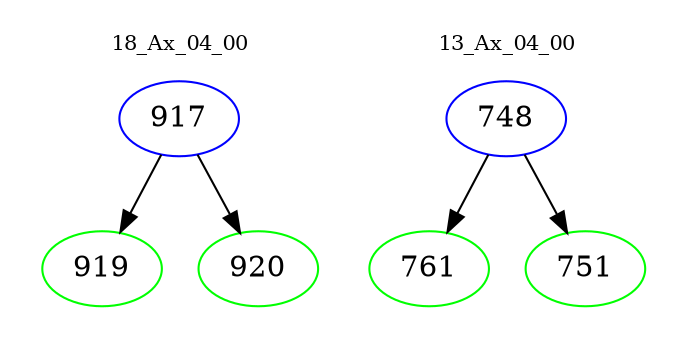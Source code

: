 digraph{
subgraph cluster_0 {
color = white
label = "18_Ax_04_00";
fontsize=10;
T0_917 [label="917", color="blue"]
T0_917 -> T0_919 [color="black"]
T0_919 [label="919", color="green"]
T0_917 -> T0_920 [color="black"]
T0_920 [label="920", color="green"]
}
subgraph cluster_1 {
color = white
label = "13_Ax_04_00";
fontsize=10;
T1_748 [label="748", color="blue"]
T1_748 -> T1_761 [color="black"]
T1_761 [label="761", color="green"]
T1_748 -> T1_751 [color="black"]
T1_751 [label="751", color="green"]
}
}
